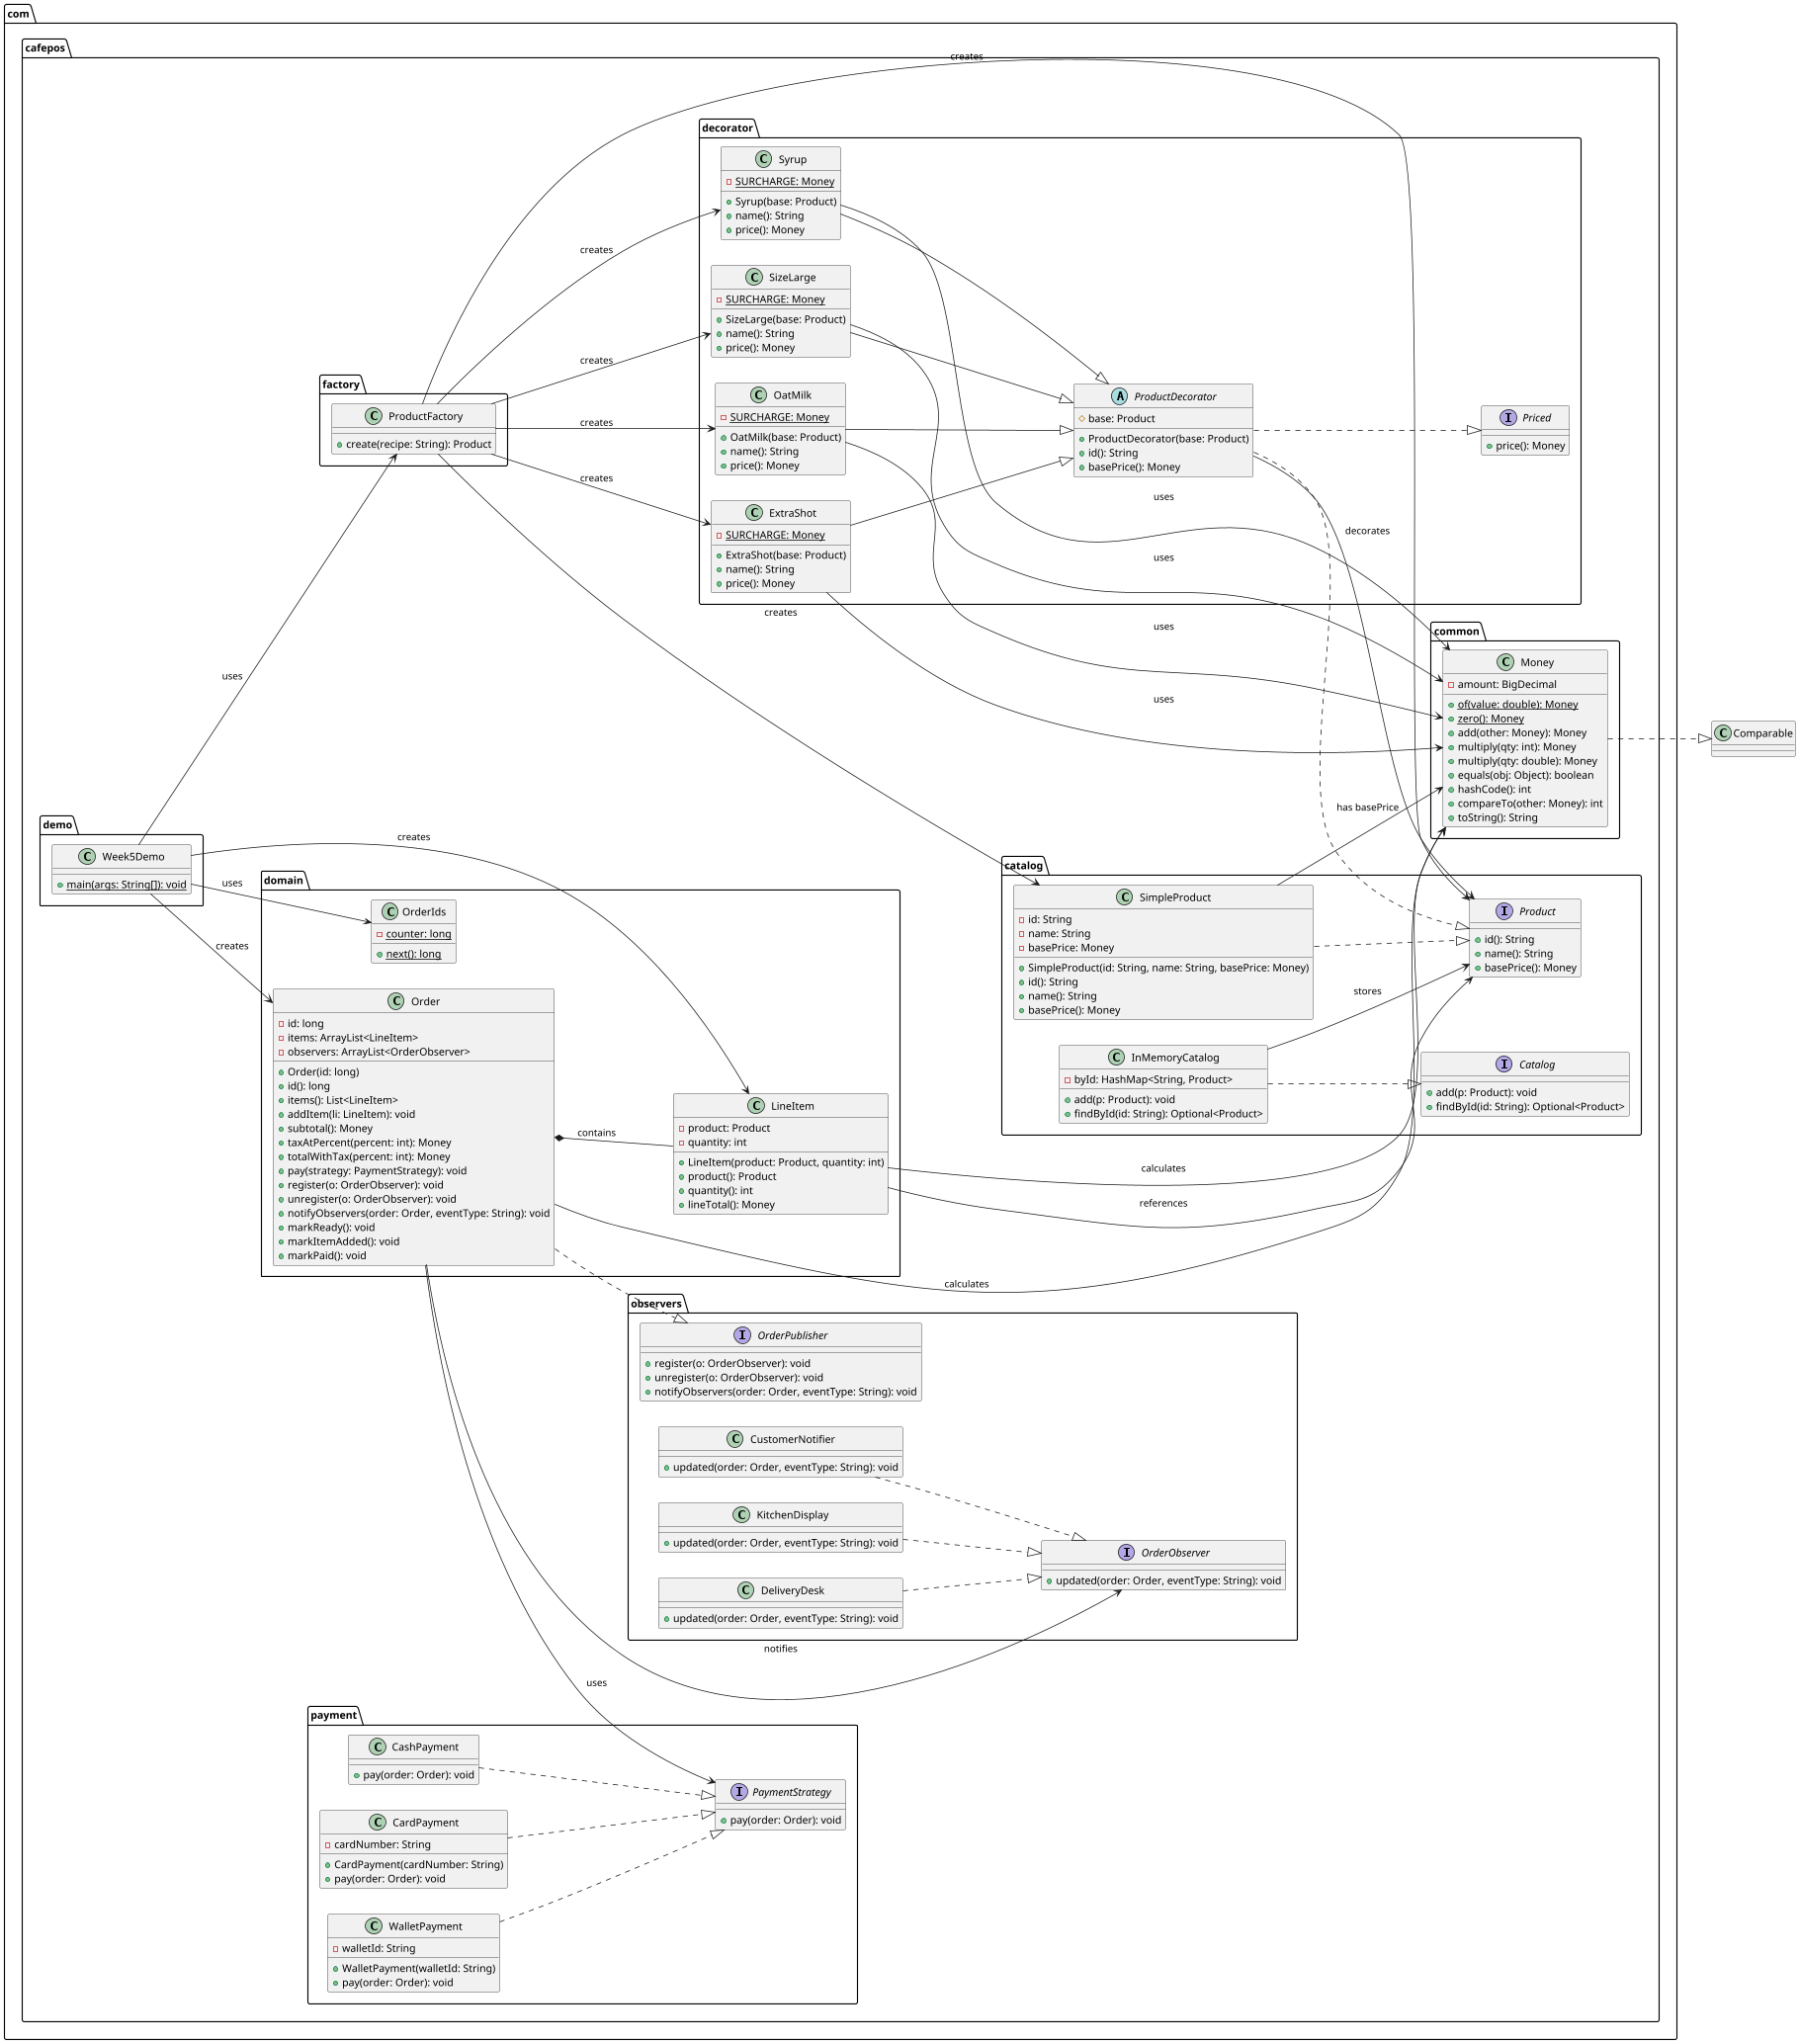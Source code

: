 @startuml CafePOS Class Diagram
skinparam pageMargin 10
skinparam pageWidth 1200
skinparam pageHeight 800
scale 0.75
left to right direction
package "com.cafepos.common" {
    class Money {
        - amount: BigDecimal
        + {static} of(value: double): Money
        + {static} zero(): Money
        + add(other: Money): Money
        + multiply(qty: int): Money
        + multiply(qty: double): Money
        + equals(obj: Object): boolean
        + hashCode(): int
        + compareTo(other: Money): int
        + toString(): String
    }
}

package "com.cafepos.catalog" {
    interface Product {
        + id(): String
        + name(): String
        + basePrice(): Money
    }
    
    class SimpleProduct {
        - id: String
        - name: String
        - basePrice: Money
        + SimpleProduct(id: String, name: String, basePrice: Money)
        + id(): String
        + name(): String
        + basePrice(): Money
    }
    
    interface Catalog {
        + add(p: Product): void
        + findById(id: String): Optional<Product>
    }
    
    class InMemoryCatalog {
        - byId: HashMap<String, Product>
        + add(p: Product): void
        + findById(id: String): Optional<Product>
    }
}

package "com.cafepos.domain" {
    class Order {
        - id: long
        - items: ArrayList<LineItem>
        - observers: ArrayList<OrderObserver>
        + Order(id: long)
        + id(): long
        + items(): List<LineItem>
        + addItem(li: LineItem): void
        + subtotal(): Money
        + taxAtPercent(percent: int): Money
        + totalWithTax(percent: int): Money
        + pay(strategy: PaymentStrategy): void
        + register(o: OrderObserver): void
        + unregister(o: OrderObserver): void
        + notifyObservers(order: Order, eventType: String): void
        + markReady(): void
        + markItemAdded(): void
        + markPaid(): void
    }
    
    class LineItem {
        - product: Product
        - quantity: int
        + LineItem(product: Product, quantity: int)
        + product(): Product
        + quantity(): int
        + lineTotal(): Money
    }
    
    class OrderIds {
        - {static} counter: long
        + {static} next(): long
    }
}

package "com.cafepos.demo" {
    'class Week2Demo {
    '    + {static} main(args: String[]): void
    '}
    
    'class Week3Demo {
    '    + {static} main(args: String[]): void
    '}
    
    'class Week4Demo {
    '    + {static} main(args: String[]): void
    '}
    
    class Week5Demo {
        + {static} main(args: String[]): void
    }
}

package "com.cafepos.payment" {
    interface PaymentStrategy {
        + pay(order: Order): void
    }
    
    class CashPayment {
        + pay(order: Order): void
    }
    
    class CardPayment {
        - cardNumber: String
        + CardPayment(cardNumber: String)
        + pay(order: Order): void
    }
    
    class WalletPayment {
        - walletId: String
        + WalletPayment(walletId: String)
        + pay(order: Order): void
    }
}

package "com.cafepos.observers" {
    interface OrderObserver {
        + updated(order: Order, eventType: String): void
    }
    
    interface OrderPublisher {
        + register(o: OrderObserver): void
        + unregister(o: OrderObserver): void
        + notifyObservers(order: Order, eventType: String): void
    }
    
    class KitchenDisplay {
        + updated(order: Order, eventType: String): void
    }
    
    class DeliveryDesk {
        + updated(order: Order, eventType: String): void
    }
    
    class CustomerNotifier {
        + updated(order: Order, eventType: String): void
    }
}

package "com.cafepos.decorator" {
    interface Priced {
        + price(): Money
    }
    
    abstract class ProductDecorator {
        # base: Product
        + ProductDecorator(base: Product)
        + id(): String
        + basePrice(): Money
    }
    
    class ExtraShot {
        - {static} SURCHARGE: Money
        + ExtraShot(base: Product)
        + name(): String
        + price(): Money
    }
    
    class OatMilk {
        - {static} SURCHARGE: Money
        + OatMilk(base: Product)
        + name(): String
        + price(): Money
    }
    
    class SizeLarge {
        - {static} SURCHARGE: Money
        + SizeLarge(base: Product)
        + name(): String
        + price(): Money
    }
    
    class Syrup {
        - {static} SURCHARGE: Money
        + Syrup(base: Product)
        + name(): String
        + price(): Money
    }
}

package "com.cafepos.factory" {
    class ProductFactory {
        + create(recipe: String): Product
    }
}

' Relationships
SimpleProduct ..|> Product
InMemoryCatalog ..|> Catalog
InMemoryCatalog --> Product : stores
Order *-- LineItem : contains
LineItem --> Product : references
LineItem --> Money : calculates
Order --> Money : calculates
SimpleProduct --> Money : has basePrice
Money ..|> Comparable
Order --> PaymentStrategy : uses
Order ..|> OrderPublisher
Order --> OrderObserver : notifies
CashPayment ..|> PaymentStrategy
CardPayment ..|> PaymentStrategy
WalletPayment ..|> PaymentStrategy
KitchenDisplay ..|> OrderObserver
DeliveryDesk ..|> OrderObserver
CustomerNotifier ..|> OrderObserver
'Week2Demo --> Catalog : uses
'Week2Demo --> InMemoryCatalog : creates
'Week2Demo --> SimpleProduct : creates
'Week2Demo --> Order : creates
'Week2Demo --> LineItem : creates
'Week2Demo --> OrderIds : uses
'Week3Demo --> Catalog : uses
'Week3Demo --> InMemoryCatalog : creates
'Week3Demo --> SimpleProduct : creates
'Week3Demo --> Order : creates
'Week3Demo --> LineItem : creates
'Week3Demo --> OrderIds : uses
'Week3Demo --> CashPayment : creates
'Week3Demo --> CardPayment : creates
'Week3Demo --> WalletPayment : creates
'Week4Demo --> Catalog : uses
'Week4Demo --> InMemoryCatalog : creates
'Week4Demo --> SimpleProduct : creates
'Week4Demo --> Order : creates
'Week4Demo --> LineItem : creates
'Week4Demo --> OrderIds : uses
'Week4Demo --> KitchenDisplay : creates
'Week4Demo --> DeliveryDesk : creates
'Week4Demo --> CustomerNotifier : creates
'Week4Demo --> CashPayment : creates
Week5Demo --> ProductFactory : uses
Week5Demo --> Order : creates
Week5Demo --> LineItem : creates
Week5Demo --> OrderIds : uses
ProductDecorator ..|> Product
ProductDecorator ..|> Priced
ProductDecorator --> Product : decorates
ExtraShot --|> ProductDecorator
OatMilk --|> ProductDecorator
SizeLarge --|> ProductDecorator
Syrup --|> ProductDecorator
ExtraShot --> Money : uses
OatMilk --> Money : uses
SizeLarge --> Money : uses
Syrup --> Money : uses
ProductFactory --> Product : creates
ProductFactory --> SimpleProduct : creates
ProductFactory --> ExtraShot : creates
ProductFactory --> OatMilk : creates
ProductFactory --> SizeLarge : creates
ProductFactory --> Syrup : creates

@enduml